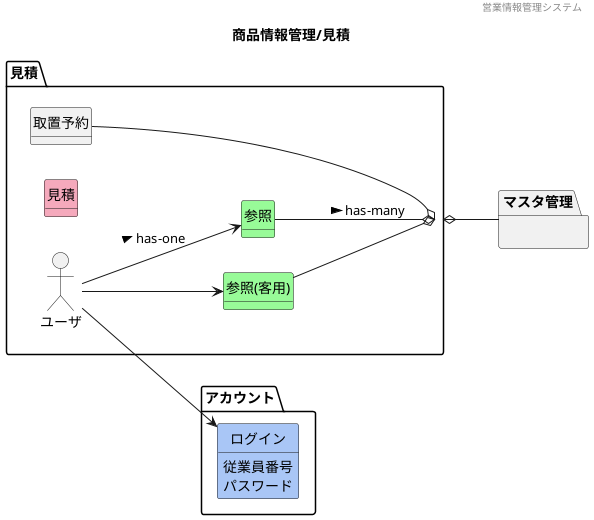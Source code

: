 @startuml images/商品情報管理/見積
' ヘッダー
header 営業情報管理システム
' タイトル
title 商品情報管理/見積
' 
hide circle
' 
hide method
left to right direction

package "アカウント"{
    class "ログイン" #A9C6F6
}
package "見積" {
    mix_actor "ユーザ"
        class "参照(客用)" #98fb98
        class "参照" #98fb98
        class "見積" #F5A9BC
        class "取置予約" 
}

package "マスタ管理"{
}


        ' class "" #F5A9BC
        ' class "" #ffd700

    'モデル同士の関係
    ' 見積
    ユーザ --> 参照 : > has-one
    ユーザ --> "参照(客用)"
    ユーザ --> ログイン
    参照 --o 見積 : > has-many
    "参照(客用)" --o 見積
    見積 o-- 取置予約
    見積 o-- マスタ管理
    ログイン : 従業員番号
    ログイン : パスワード
    
    ' 'モデル同士の関係
    ' ユーザ -- 参照
    ' ユーザ -- "参照(客用)"
    ' ユーザ -- ログイン
    ' 参照 -- 見積
    ' "参照(客用)" -- 見積
    ' 見積 -- 取置予約
    ' 見積-- マスタ管理
    ' 'モデル同士の関係
    ' ' 見積
    ' ユーザ -- 参照
    ' ユーザ -- "参照(お客様用)"
    ' ユーザ -- ログイン
    ' 参照 -- 見積
    ' "参照(お客様用)" -- 見積
    ' 見積 -- 取置予約
    ' 見積-- マスタ管理
    ' ログイン : 従業員ID
    ' ログイン : パスワード

@enduml